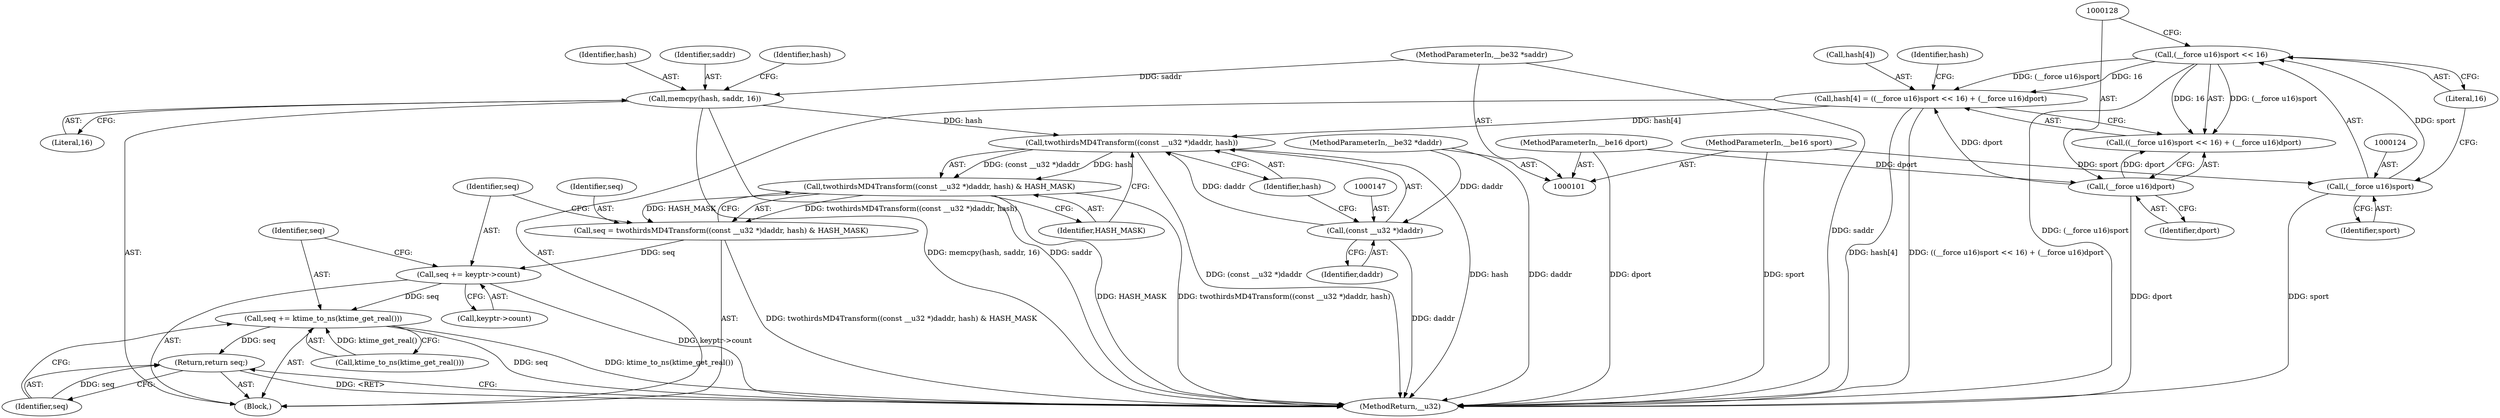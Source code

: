 digraph "1_linux_6e5714eaf77d79ae1c8b47e3e040ff5411b717ec_8@API" {
"1000145" [label="(Call,twothirdsMD4Transform((const __u32 *)daddr, hash))"];
"1000146" [label="(Call,(const __u32 *)daddr)"];
"1000103" [label="(MethodParameterIn,__be32 *daddr)"];
"1000113" [label="(Call,memcpy(hash, saddr, 16))"];
"1000102" [label="(MethodParameterIn,__be32 *saddr)"];
"1000117" [label="(Call,hash[4] = ((__force u16)sport << 16) + (__force u16)dport)"];
"1000122" [label="(Call,(__force u16)sport << 16)"];
"1000123" [label="(Call,(__force u16)sport)"];
"1000104" [label="(MethodParameterIn,__be16 sport)"];
"1000127" [label="(Call,(__force u16)dport)"];
"1000105" [label="(MethodParameterIn,__be16 dport)"];
"1000144" [label="(Call,twothirdsMD4Transform((const __u32 *)daddr, hash) & HASH_MASK)"];
"1000142" [label="(Call,seq = twothirdsMD4Transform((const __u32 *)daddr, hash) & HASH_MASK)"];
"1000151" [label="(Call,seq += keyptr->count)"];
"1000156" [label="(Call,seq += ktime_to_ns(ktime_get_real()))"];
"1000160" [label="(Return,return seq;)"];
"1000157" [label="(Identifier,seq)"];
"1000114" [label="(Identifier,hash)"];
"1000160" [label="(Return,return seq;)"];
"1000148" [label="(Identifier,daddr)"];
"1000143" [label="(Identifier,seq)"];
"1000146" [label="(Call,(const __u32 *)daddr)"];
"1000151" [label="(Call,seq += keyptr->count)"];
"1000123" [label="(Call,(__force u16)sport)"];
"1000113" [label="(Call,memcpy(hash, saddr, 16))"];
"1000125" [label="(Identifier,sport)"];
"1000117" [label="(Call,hash[4] = ((__force u16)sport << 16) + (__force u16)dport)"];
"1000104" [label="(MethodParameterIn,__be16 sport)"];
"1000133" [label="(Identifier,hash)"];
"1000145" [label="(Call,twothirdsMD4Transform((const __u32 *)daddr, hash))"];
"1000116" [label="(Literal,16)"];
"1000161" [label="(Identifier,seq)"];
"1000144" [label="(Call,twothirdsMD4Transform((const __u32 *)daddr, hash) & HASH_MASK)"];
"1000127" [label="(Call,(__force u16)dport)"];
"1000115" [label="(Identifier,saddr)"];
"1000142" [label="(Call,seq = twothirdsMD4Transform((const __u32 *)daddr, hash) & HASH_MASK)"];
"1000103" [label="(MethodParameterIn,__be32 *daddr)"];
"1000152" [label="(Identifier,seq)"];
"1000156" [label="(Call,seq += ktime_to_ns(ktime_get_real()))"];
"1000118" [label="(Call,hash[4])"];
"1000150" [label="(Identifier,HASH_MASK)"];
"1000158" [label="(Call,ktime_to_ns(ktime_get_real()))"];
"1000153" [label="(Call,keyptr->count)"];
"1000121" [label="(Call,((__force u16)sport << 16) + (__force u16)dport)"];
"1000119" [label="(Identifier,hash)"];
"1000129" [label="(Identifier,dport)"];
"1000149" [label="(Identifier,hash)"];
"1000162" [label="(MethodReturn,__u32)"];
"1000122" [label="(Call,(__force u16)sport << 16)"];
"1000126" [label="(Literal,16)"];
"1000105" [label="(MethodParameterIn,__be16 dport)"];
"1000106" [label="(Block,)"];
"1000102" [label="(MethodParameterIn,__be32 *saddr)"];
"1000145" -> "1000144"  [label="AST: "];
"1000145" -> "1000149"  [label="CFG: "];
"1000146" -> "1000145"  [label="AST: "];
"1000149" -> "1000145"  [label="AST: "];
"1000150" -> "1000145"  [label="CFG: "];
"1000145" -> "1000162"  [label="DDG: (const __u32 *)daddr"];
"1000145" -> "1000162"  [label="DDG: hash"];
"1000145" -> "1000144"  [label="DDG: (const __u32 *)daddr"];
"1000145" -> "1000144"  [label="DDG: hash"];
"1000146" -> "1000145"  [label="DDG: daddr"];
"1000113" -> "1000145"  [label="DDG: hash"];
"1000117" -> "1000145"  [label="DDG: hash[4]"];
"1000146" -> "1000148"  [label="CFG: "];
"1000147" -> "1000146"  [label="AST: "];
"1000148" -> "1000146"  [label="AST: "];
"1000149" -> "1000146"  [label="CFG: "];
"1000146" -> "1000162"  [label="DDG: daddr"];
"1000103" -> "1000146"  [label="DDG: daddr"];
"1000103" -> "1000101"  [label="AST: "];
"1000103" -> "1000162"  [label="DDG: daddr"];
"1000113" -> "1000106"  [label="AST: "];
"1000113" -> "1000116"  [label="CFG: "];
"1000114" -> "1000113"  [label="AST: "];
"1000115" -> "1000113"  [label="AST: "];
"1000116" -> "1000113"  [label="AST: "];
"1000119" -> "1000113"  [label="CFG: "];
"1000113" -> "1000162"  [label="DDG: saddr"];
"1000113" -> "1000162"  [label="DDG: memcpy(hash, saddr, 16)"];
"1000102" -> "1000113"  [label="DDG: saddr"];
"1000102" -> "1000101"  [label="AST: "];
"1000102" -> "1000162"  [label="DDG: saddr"];
"1000117" -> "1000106"  [label="AST: "];
"1000117" -> "1000121"  [label="CFG: "];
"1000118" -> "1000117"  [label="AST: "];
"1000121" -> "1000117"  [label="AST: "];
"1000133" -> "1000117"  [label="CFG: "];
"1000117" -> "1000162"  [label="DDG: hash[4]"];
"1000117" -> "1000162"  [label="DDG: ((__force u16)sport << 16) + (__force u16)dport"];
"1000122" -> "1000117"  [label="DDG: (__force u16)sport"];
"1000122" -> "1000117"  [label="DDG: 16"];
"1000127" -> "1000117"  [label="DDG: dport"];
"1000122" -> "1000121"  [label="AST: "];
"1000122" -> "1000126"  [label="CFG: "];
"1000123" -> "1000122"  [label="AST: "];
"1000126" -> "1000122"  [label="AST: "];
"1000128" -> "1000122"  [label="CFG: "];
"1000122" -> "1000162"  [label="DDG: (__force u16)sport"];
"1000122" -> "1000121"  [label="DDG: (__force u16)sport"];
"1000122" -> "1000121"  [label="DDG: 16"];
"1000123" -> "1000122"  [label="DDG: sport"];
"1000123" -> "1000125"  [label="CFG: "];
"1000124" -> "1000123"  [label="AST: "];
"1000125" -> "1000123"  [label="AST: "];
"1000126" -> "1000123"  [label="CFG: "];
"1000123" -> "1000162"  [label="DDG: sport"];
"1000104" -> "1000123"  [label="DDG: sport"];
"1000104" -> "1000101"  [label="AST: "];
"1000104" -> "1000162"  [label="DDG: sport"];
"1000127" -> "1000121"  [label="AST: "];
"1000127" -> "1000129"  [label="CFG: "];
"1000128" -> "1000127"  [label="AST: "];
"1000129" -> "1000127"  [label="AST: "];
"1000121" -> "1000127"  [label="CFG: "];
"1000127" -> "1000162"  [label="DDG: dport"];
"1000127" -> "1000121"  [label="DDG: dport"];
"1000105" -> "1000127"  [label="DDG: dport"];
"1000105" -> "1000101"  [label="AST: "];
"1000105" -> "1000162"  [label="DDG: dport"];
"1000144" -> "1000142"  [label="AST: "];
"1000144" -> "1000150"  [label="CFG: "];
"1000150" -> "1000144"  [label="AST: "];
"1000142" -> "1000144"  [label="CFG: "];
"1000144" -> "1000162"  [label="DDG: HASH_MASK"];
"1000144" -> "1000162"  [label="DDG: twothirdsMD4Transform((const __u32 *)daddr, hash)"];
"1000144" -> "1000142"  [label="DDG: twothirdsMD4Transform((const __u32 *)daddr, hash)"];
"1000144" -> "1000142"  [label="DDG: HASH_MASK"];
"1000142" -> "1000106"  [label="AST: "];
"1000143" -> "1000142"  [label="AST: "];
"1000152" -> "1000142"  [label="CFG: "];
"1000142" -> "1000162"  [label="DDG: twothirdsMD4Transform((const __u32 *)daddr, hash) & HASH_MASK"];
"1000142" -> "1000151"  [label="DDG: seq"];
"1000151" -> "1000106"  [label="AST: "];
"1000151" -> "1000153"  [label="CFG: "];
"1000152" -> "1000151"  [label="AST: "];
"1000153" -> "1000151"  [label="AST: "];
"1000157" -> "1000151"  [label="CFG: "];
"1000151" -> "1000162"  [label="DDG: keyptr->count"];
"1000151" -> "1000156"  [label="DDG: seq"];
"1000156" -> "1000106"  [label="AST: "];
"1000156" -> "1000158"  [label="CFG: "];
"1000157" -> "1000156"  [label="AST: "];
"1000158" -> "1000156"  [label="AST: "];
"1000161" -> "1000156"  [label="CFG: "];
"1000156" -> "1000162"  [label="DDG: seq"];
"1000156" -> "1000162"  [label="DDG: ktime_to_ns(ktime_get_real())"];
"1000158" -> "1000156"  [label="DDG: ktime_get_real()"];
"1000156" -> "1000160"  [label="DDG: seq"];
"1000160" -> "1000106"  [label="AST: "];
"1000160" -> "1000161"  [label="CFG: "];
"1000161" -> "1000160"  [label="AST: "];
"1000162" -> "1000160"  [label="CFG: "];
"1000160" -> "1000162"  [label="DDG: <RET>"];
"1000161" -> "1000160"  [label="DDG: seq"];
}
